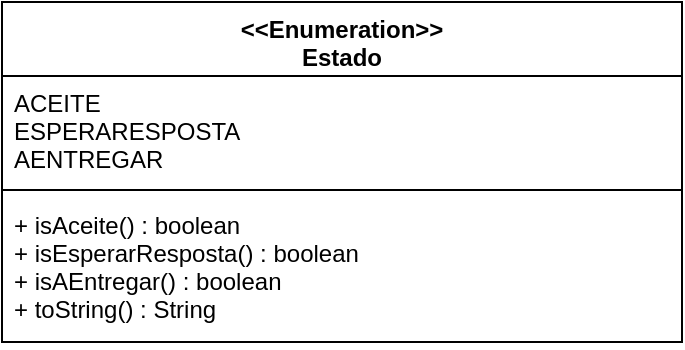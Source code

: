 <mxfile version="13.0.1" type="device"><diagram id="156TWqzqvm_quB4XYFCr" name="Page-1"><mxGraphModel dx="1102" dy="814" grid="1" gridSize="10" guides="1" tooltips="1" connect="1" arrows="1" fold="1" page="1" pageScale="1" pageWidth="1169" pageHeight="827" math="0" shadow="0"><root><mxCell id="0"/><mxCell id="1" parent="0"/><mxCell id="oTKyvsUA1QBO2nXbCOyi-1" value="&lt;&lt;Enumeration&gt;&gt;&#10;Estado" style="swimlane;fontStyle=1;align=center;verticalAlign=top;childLayout=stackLayout;horizontal=1;startSize=37;horizontalStack=0;resizeParent=1;resizeParentMax=0;resizeLast=0;collapsible=1;marginBottom=0;" vertex="1" parent="1"><mxGeometry x="370" y="250" width="340" height="170" as="geometry"/></mxCell><mxCell id="oTKyvsUA1QBO2nXbCOyi-2" value="ACEITE&#10;ESPERARESPOSTA&#10;AENTREGAR" style="text;strokeColor=none;fillColor=none;align=left;verticalAlign=top;spacingLeft=4;spacingRight=4;overflow=hidden;rotatable=0;points=[[0,0.5],[1,0.5]];portConstraint=eastwest;" vertex="1" parent="oTKyvsUA1QBO2nXbCOyi-1"><mxGeometry y="37" width="340" height="53" as="geometry"/></mxCell><mxCell id="oTKyvsUA1QBO2nXbCOyi-3" value="" style="line;strokeWidth=1;fillColor=none;align=left;verticalAlign=middle;spacingTop=-1;spacingLeft=3;spacingRight=3;rotatable=0;labelPosition=right;points=[];portConstraint=eastwest;" vertex="1" parent="oTKyvsUA1QBO2nXbCOyi-1"><mxGeometry y="90" width="340" height="8" as="geometry"/></mxCell><mxCell id="oTKyvsUA1QBO2nXbCOyi-4" value="+ isAceite() : boolean&#10;+ isEsperarResposta() : boolean&#10;+ isAEntregar() : boolean&#10;+ toString() : String" style="text;strokeColor=none;fillColor=none;align=left;verticalAlign=top;spacingLeft=4;spacingRight=4;overflow=hidden;rotatable=0;points=[[0,0.5],[1,0.5]];portConstraint=eastwest;" vertex="1" parent="oTKyvsUA1QBO2nXbCOyi-1"><mxGeometry y="98" width="340" height="72" as="geometry"/></mxCell></root></mxGraphModel></diagram></mxfile>